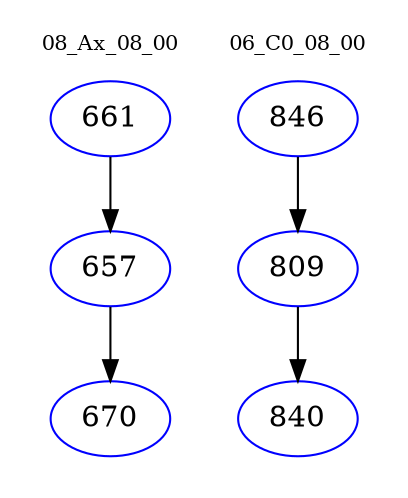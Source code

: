 digraph{
subgraph cluster_0 {
color = white
label = "08_Ax_08_00";
fontsize=10;
T0_661 [label="661", color="blue"]
T0_661 -> T0_657 [color="black"]
T0_657 [label="657", color="blue"]
T0_657 -> T0_670 [color="black"]
T0_670 [label="670", color="blue"]
}
subgraph cluster_1 {
color = white
label = "06_C0_08_00";
fontsize=10;
T1_846 [label="846", color="blue"]
T1_846 -> T1_809 [color="black"]
T1_809 [label="809", color="blue"]
T1_809 -> T1_840 [color="black"]
T1_840 [label="840", color="blue"]
}
}
